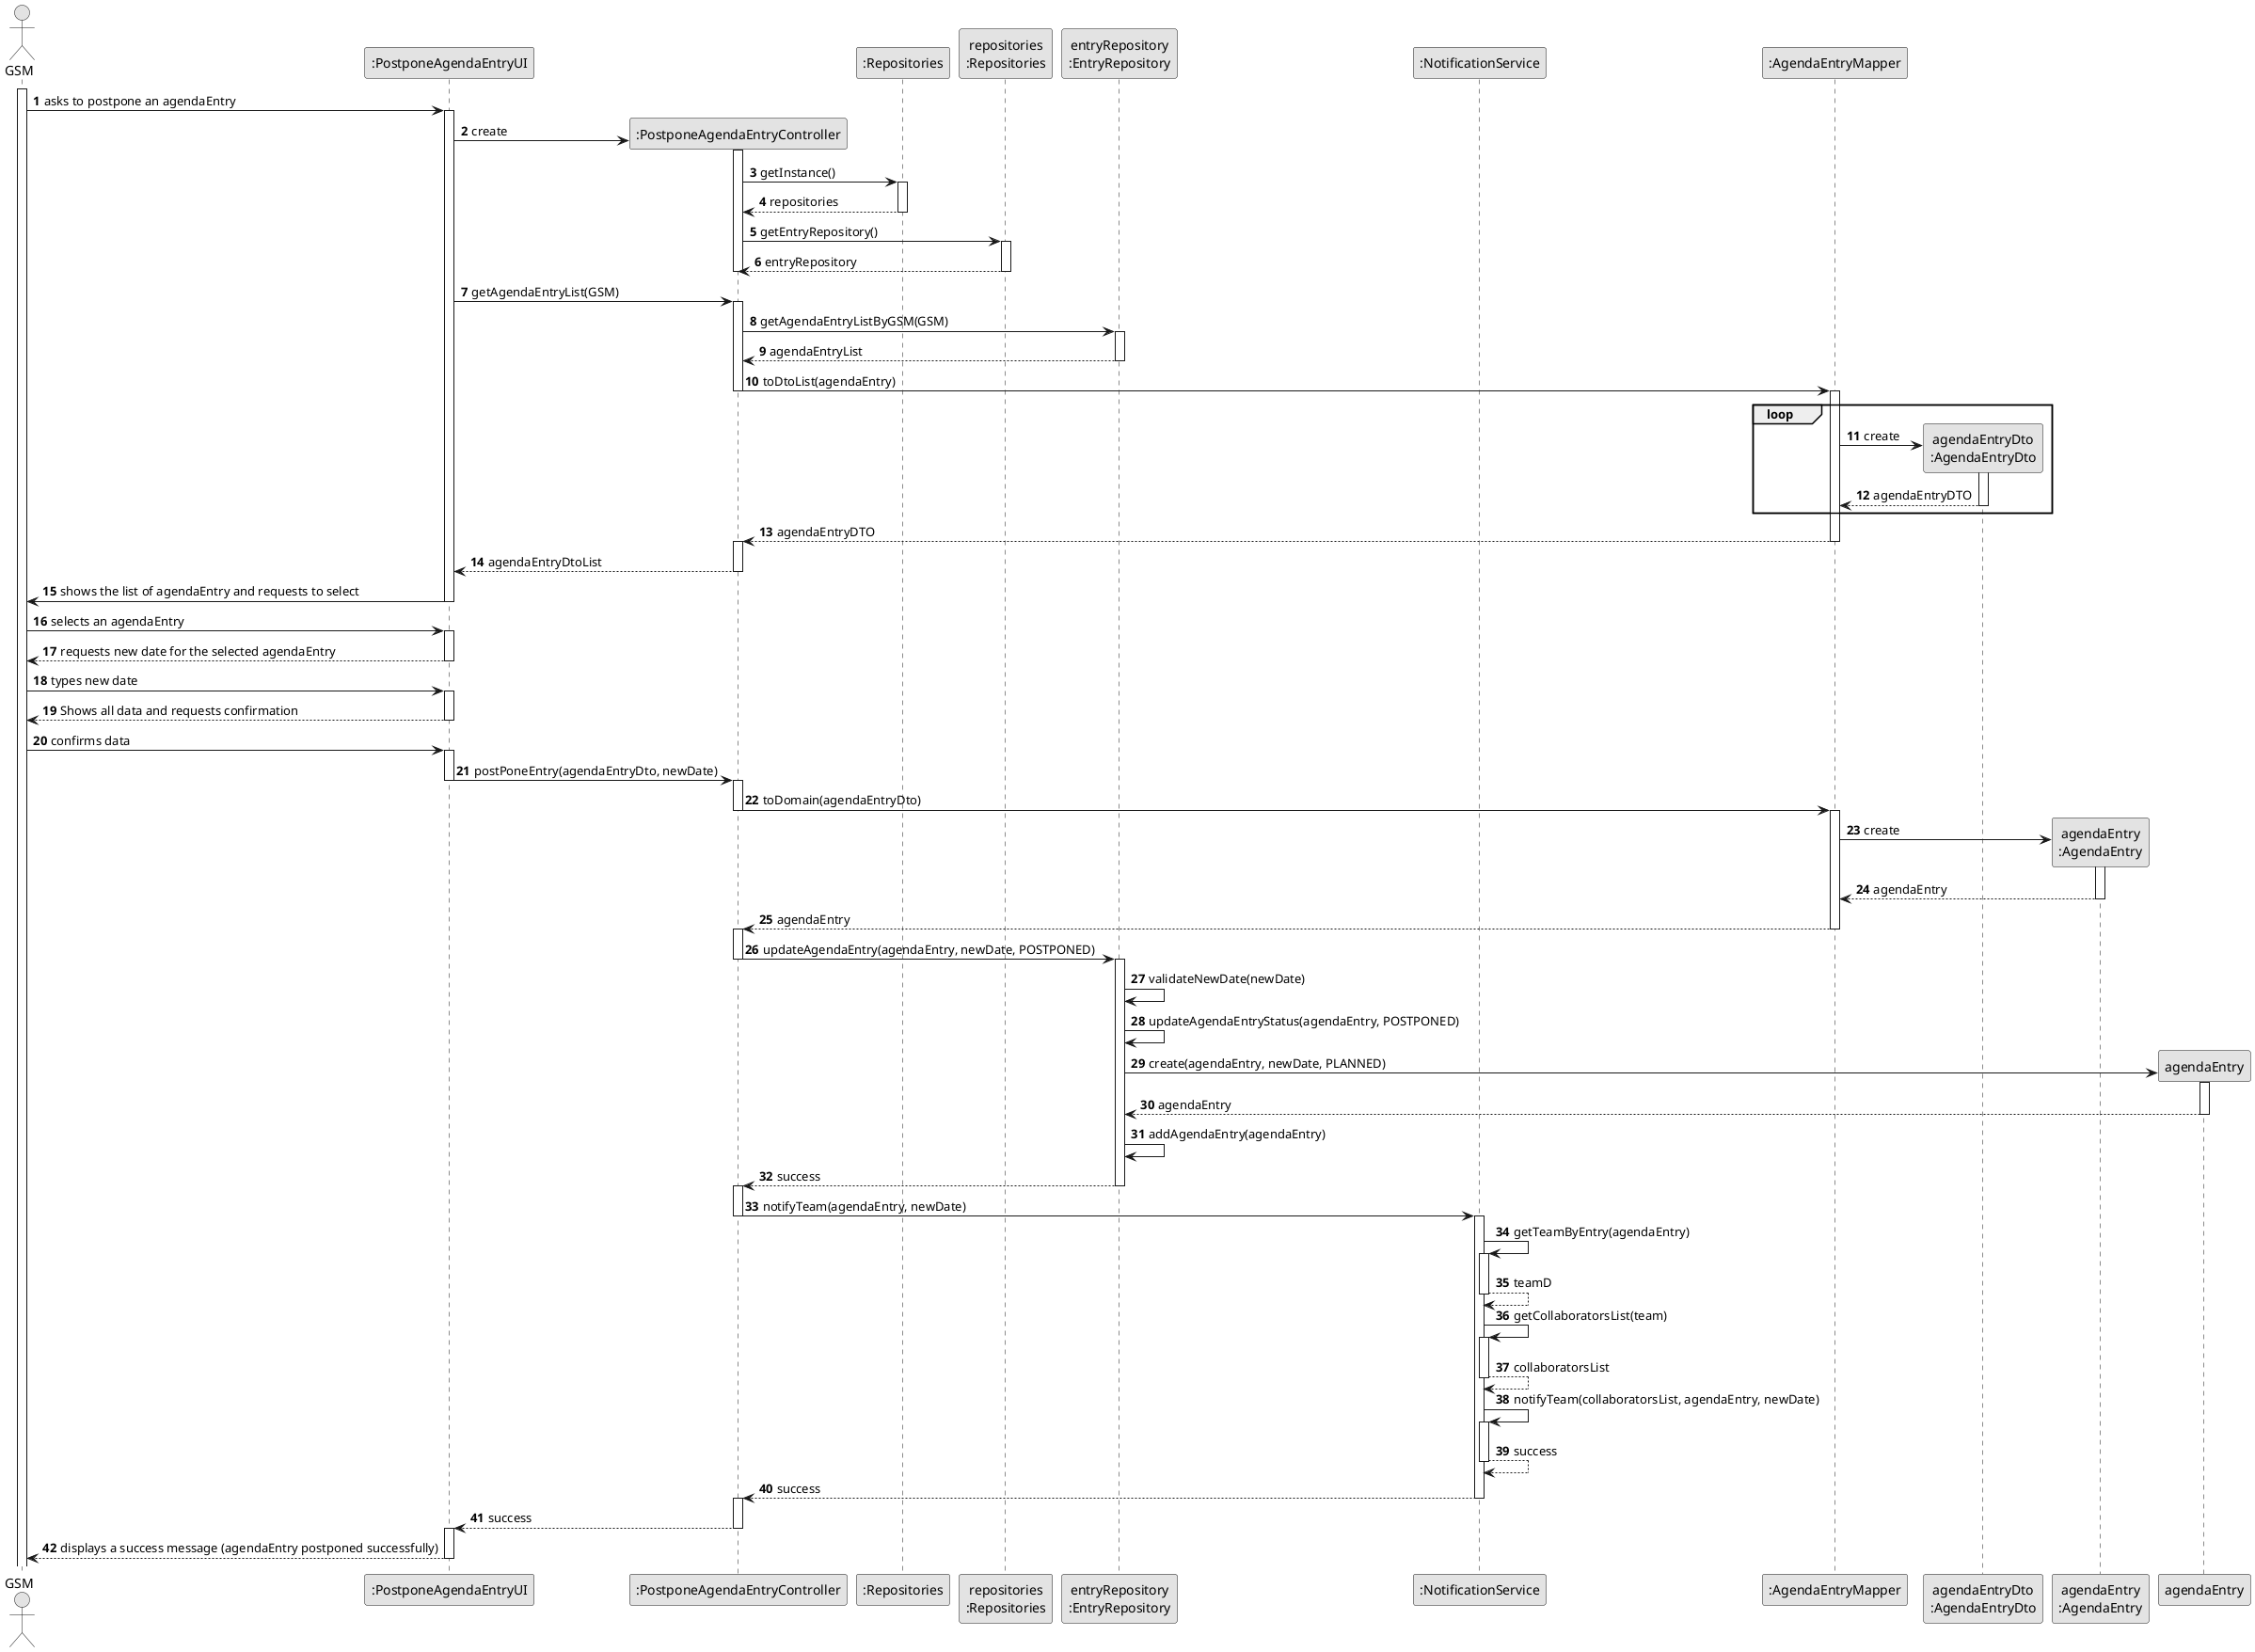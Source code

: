 @startuml
skinparam monochrome true
skinparam packageStyle rectangle
skinparam shadowing false

autonumber

actor "GSM" as GSM
participant ":PostponeAgendaEntryUI" as UI
participant ":PostponeAgendaEntryController" as CTRL
participant ":Repositories" as RepositorySingleton
participant "repositories\n:Repositories" as PLAT
participant "entryRepository\n:EntryRepository" as EntryRepo
participant ":NotificationService" as NotificationService
participant ":AgendaEntryMapper" as AgendaEntryMapper
participant "agendaEntryDto\n:AgendaEntryDto" as AgendaEntryDto
participant "agendaEntry\n:AgendaEntry" as AgendaEntry



activate GSM

    GSM -> UI : asks to postpone an agendaEntry
    activate UI

        UI -> CTRL **: create
        activate CTRL

            CTRL -> RepositorySingleton : getInstance()
            activate RepositorySingleton

                RepositorySingleton --> CTRL : repositories
            deactivate RepositorySingleton

            CTRL -> PLAT : getEntryRepository()
            activate PLAT

                PLAT --> CTRL : entryRepository
            deactivate PLAT

             deactivate CTRL


        UI -> CTRL: getAgendaEntryList(GSM)

        activate CTRL

            CTRL -> EntryRepo: getAgendaEntryListByGSM(GSM)
            activate EntryRepo

            EntryRepo --> CTRL: agendaEntryList
            deactivate EntryRepo

            CTRL -> AgendaEntryMapper : toDtoList(agendaEntry)
            deactivate CTRL
            activate AgendaEntryMapper

            loop
                AgendaEntryMapper -> AgendaEntryDto** : create
                activate AgendaEntryDto

                AgendaEntryDto --> AgendaEntryMapper : agendaEntryDTO
                deactivate AgendaEntryDto
            end
            AgendaEntryMapper --> CTRL : agendaEntryDTO
            deactivate AgendaEntryMapper
            activate CTRL


            CTRL --> UI : agendaEntryDtoList
        deactivate CTRL

        UI -> GSM : shows the list of agendaEntry and requests to select
    deactivate UI

    GSM -> UI : selects an agendaEntry
    activate UI

        UI --> GSM : requests new date for the selected agendaEntry
    deactivate UI

    GSM -> UI : types new date
    activate UI

    UI --> GSM : Shows all data and requests confirmation
    deactivate UI

    GSM -> UI: confirms data
    activate UI

        UI -> CTRL : postPoneEntry(agendaEntryDto, newDate)
        deactivate UI
        activate CTRL

            CTRL -> AgendaEntryMapper : toDomain(agendaEntryDto)
            deactivate CTRL
            activate AgendaEntryMapper

                AgendaEntryMapper -> AgendaEntry** : create
                activate AgendaEntry

                AgendaEntry --> AgendaEntryMapper : agendaEntry
                deactivate AgendaEntry

            AgendaEntryMapper --> CTRL : agendaEntry
            deactivate AgendaEntryMapper
            activate CTRL

            CTRL -> EntryRepo : updateAgendaEntry(agendaEntry, newDate, POSTPONED)
            deactivate CTRL
            activate EntryRepo

                EntryRepo -> EntryRepo : validateNewDate(newDate)
                EntryRepo -> EntryRepo : updateAgendaEntryStatus(agendaEntry, POSTPONED)

                EntryRepo -> agendaEntry **: create(agendaEntry, newDate, PLANNED)
                activate agendaEntry

                agendaEntry--> EntryRepo: agendaEntry
                deactivate agendaEntry

                EntryRepo -> EntryRepo: addAgendaEntry(agendaEntry)


            EntryRepo --> CTRL : success
            deactivate EntryRepo
            activate CTRL

            CTRL -> NotificationService : notifyTeam(agendaEntry, newDate)
            deactivate CTRL
            activate NotificationService

                NotificationService -> NotificationService : getTeamByEntry(agendaEntry)
                activate NotificationService

                NotificationService --> NotificationService : teamD
                deactivate NotificationService

                NotificationService -> NotificationService : getCollaboratorsList(team)
                activate NotificationService

                NotificationService --> NotificationService : collaboratorsList
                deactivate NotificationService

                NotificationService -> NotificationService : notifyTeam(collaboratorsList, agendaEntry, newDate)
                activate NotificationService

                NotificationService --> NotificationService : success
                deactivate NotificationService

                NotificationService --> CTRL : success
                deactivate NotificationService
        activate CTRL

        CTRL --> UI : success
    deactivate CTRL
    activate UI

    UI --> GSM : displays a success message (agendaEntry postponed successfully)
deactivate UI

@enduml
